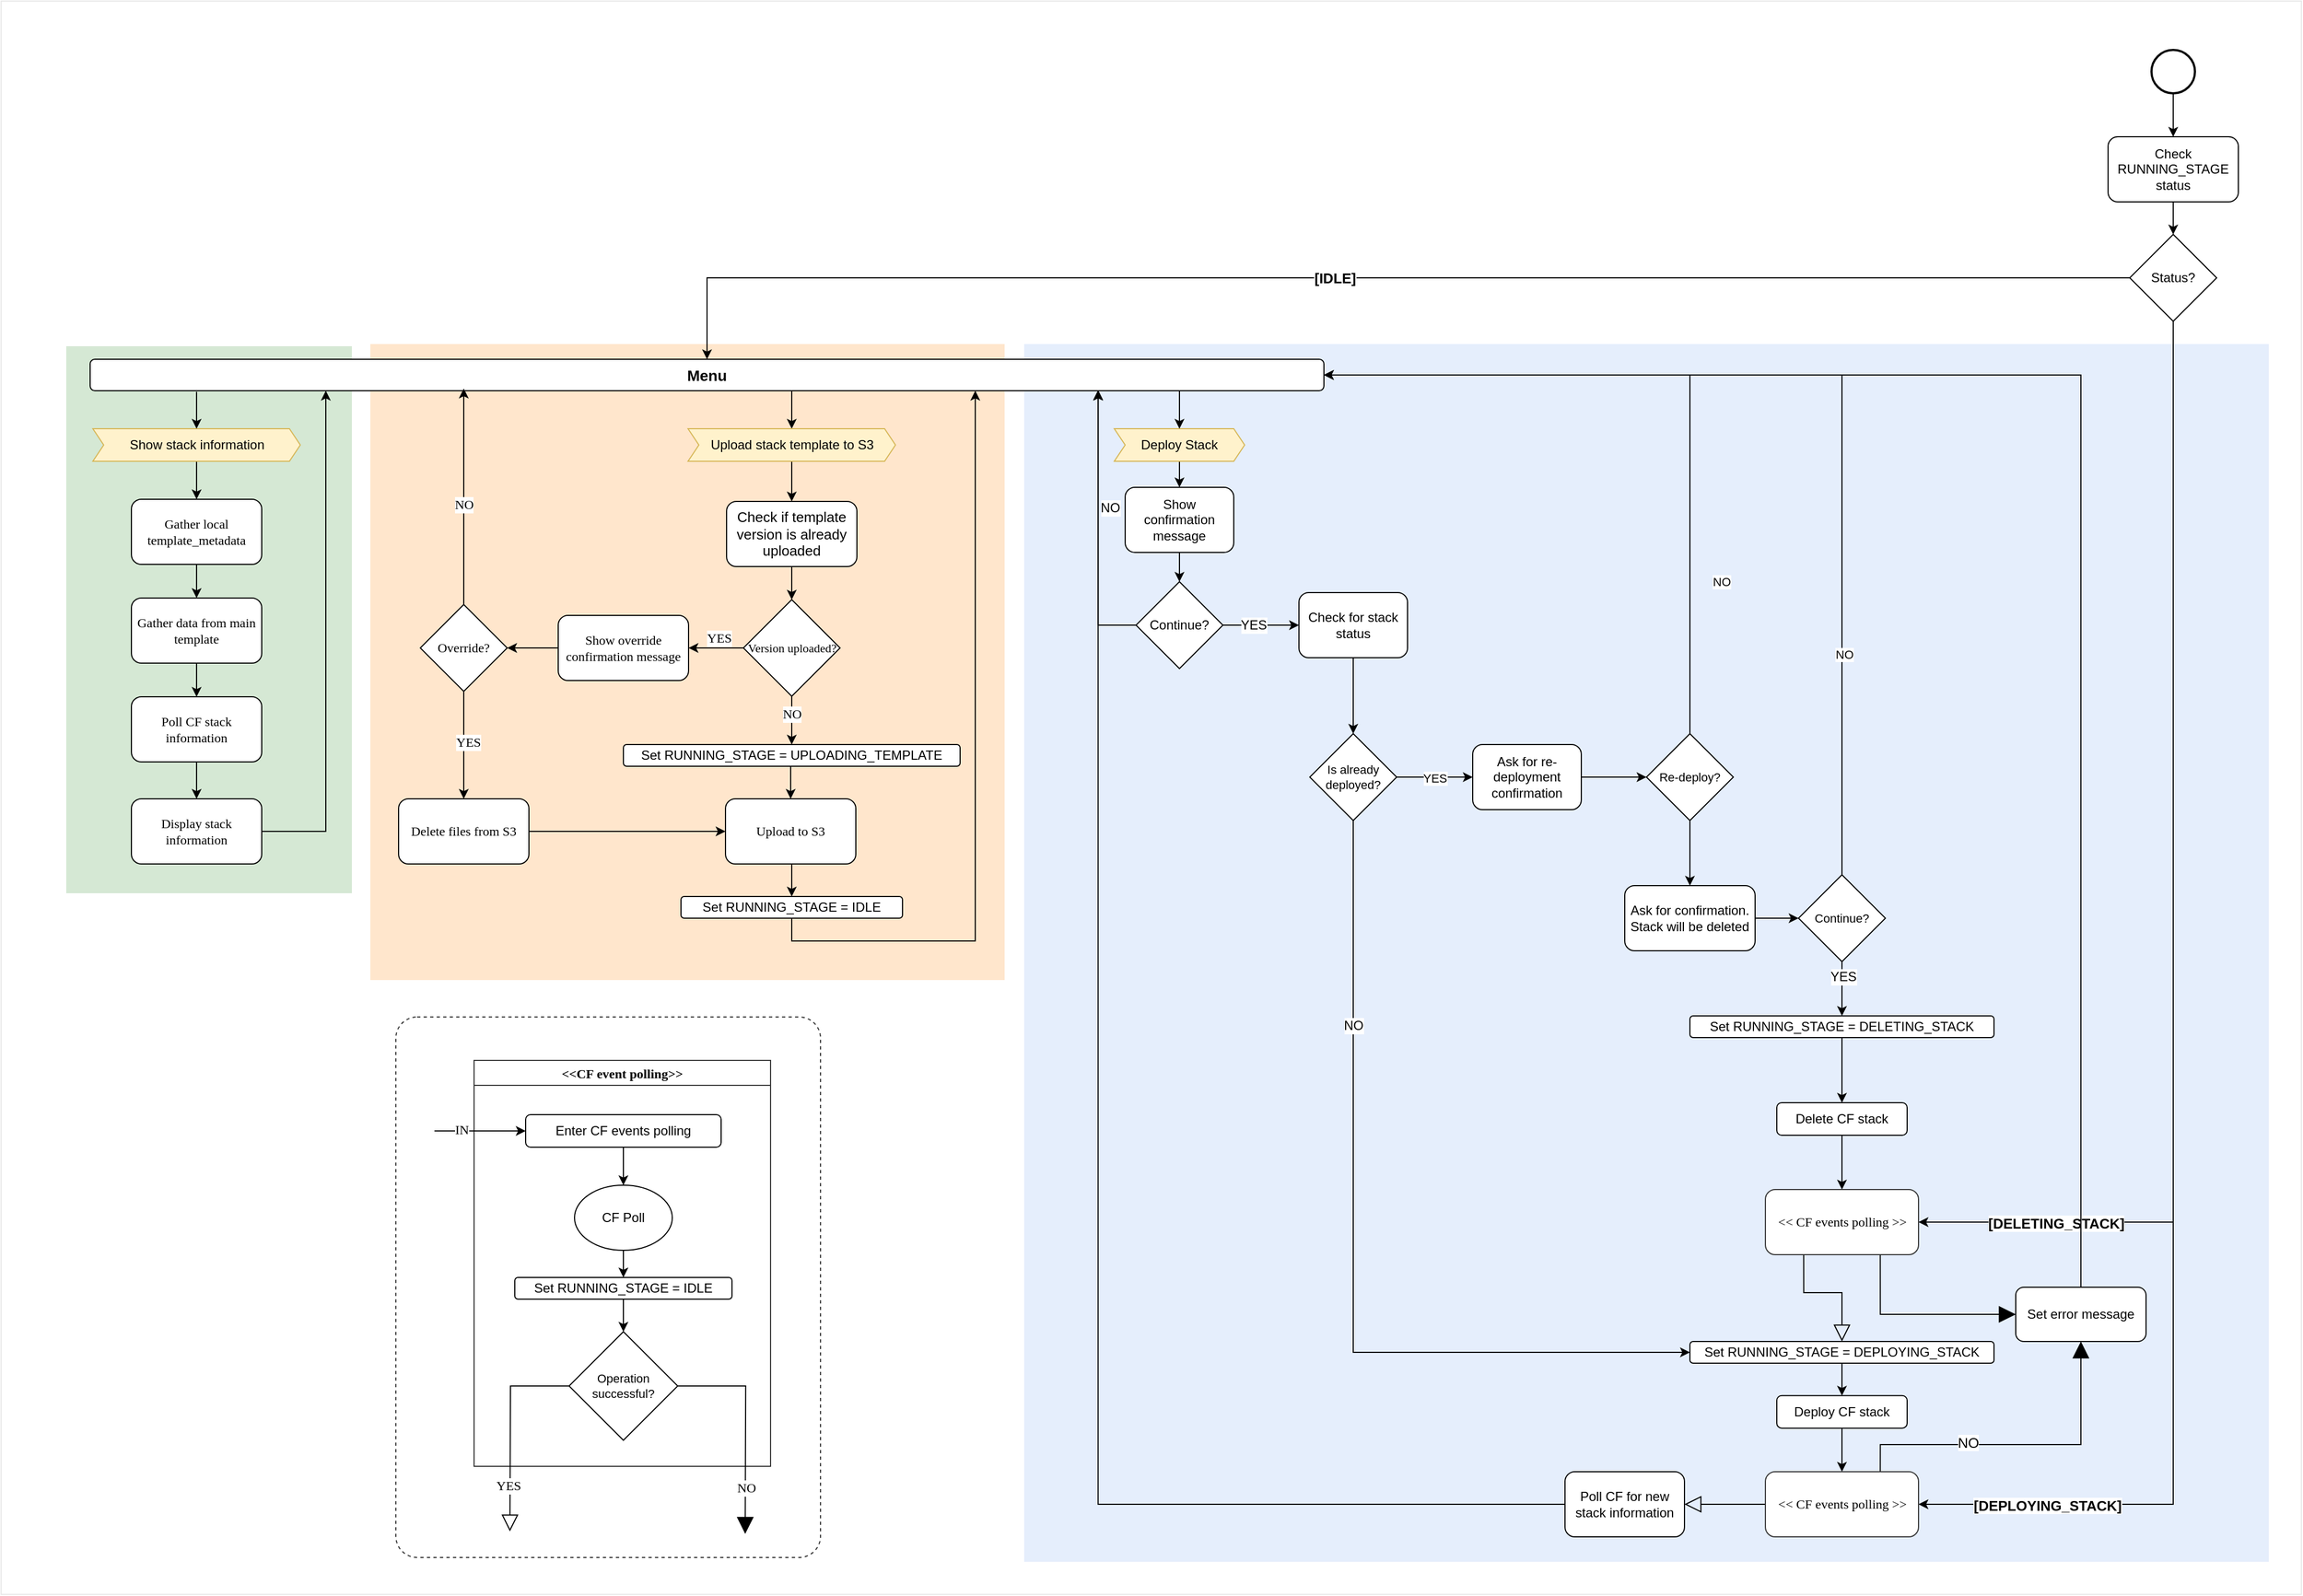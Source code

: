 <mxfile version="10.5.3" type="google"><diagram id="xvpNZvj03yUz3QwoRv7z" name="Page-1"><mxGraphModel dx="1883" dy="780" grid="0" gridSize="10" guides="1" tooltips="1" connect="1" arrows="1" fold="1" page="0" pageScale="1" pageWidth="850" pageHeight="1100" math="0" shadow="0"><root><mxCell id="0"/><mxCell id="n9vMJ7tkyhlH1xF9-8Qa-305" value="Back" style="locked=1;" parent="0"/><mxCell id="n9vMJ7tkyhlH1xF9-8Qa-306" value="" style="rounded=0;whiteSpace=wrap;html=1;glass=0;fontFamily=Tahoma;fontSize=12;strokeColor=none;fillColor=#E5EEFC;" vertex="1" parent="n9vMJ7tkyhlH1xF9-8Qa-305"><mxGeometry x="182" y="441" width="1146" height="1122" as="geometry"/></mxCell><mxCell id="n9vMJ7tkyhlH1xF9-8Qa-307" value="" style="rounded=0;whiteSpace=wrap;html=1;glass=0;fillColor=#FFE6CC;fontFamily=Tahoma;fontSize=12;strokeColor=none;" vertex="1" parent="n9vMJ7tkyhlH1xF9-8Qa-305"><mxGeometry x="-420" y="441" width="584" height="586" as="geometry"/></mxCell><mxCell id="n9vMJ7tkyhlH1xF9-8Qa-323" value="" style="rounded=0;whiteSpace=wrap;html=1;glass=0;fillColor=#D5E8D4;fontFamily=Tahoma;fontSize=12;strokeColor=none;" vertex="1" parent="n9vMJ7tkyhlH1xF9-8Qa-305"><mxGeometry x="-700" y="443" width="263" height="504" as="geometry"/></mxCell><mxCell id="n9vMJ7tkyhlH1xF9-8Qa-324" value="" style="rounded=0;whiteSpace=wrap;html=1;glass=0;fillColor=none;fontFamily=Tahoma;fontSize=12;strokeColor=#E8E8E8;" vertex="1" parent="n9vMJ7tkyhlH1xF9-8Qa-305"><mxGeometry x="-760" y="125" width="2118" height="1468" as="geometry"/></mxCell><mxCell id="1" value="Diagram" style="" parent="0"/><mxCell id="n9vMJ7tkyhlH1xF9-8Qa-359" value="" style="rounded=1;whiteSpace=wrap;html=1;glass=0;strokeColor=#333333;fillColor=none;fontFamily=Tahoma;fontSize=12;dashed=1;arcSize=5;" vertex="1" parent="1"><mxGeometry x="-396.5" y="1061" width="391" height="498" as="geometry"/></mxCell><mxCell id="n9vMJ7tkyhlH1xF9-8Qa-147" style="edgeStyle=orthogonalEdgeStyle;rounded=0;orthogonalLoop=1;jettySize=auto;html=1;exitX=0.5;exitY=1;exitDx=0;exitDy=0;entryX=0;entryY=0.5;entryDx=0;entryDy=0;startArrow=none;startFill=0;endArrow=classic;endFill=1;fontSize=12;" edge="1" parent="1" source="7g9CH8p1lRDKII-4Za1M-2" target="n9vMJ7tkyhlH1xF9-8Qa-145"><mxGeometry relative="1" as="geometry"/></mxCell><mxCell id="7g9CH8p1lRDKII-4Za1M-2" value="Check RUNNING_STAGE status" style="round=1;whiteSpace=wrap;html=1;rounded=1;" parent="1" vertex="1"><mxGeometry x="1180" y="250" width="120" height="60" as="geometry"/></mxCell><mxCell id="7g9CH8p1lRDKII-4Za1M-4" value="" style="edgeStyle=orthogonalEdgeStyle;rounded=0;orthogonalLoop=1;jettySize=auto;html=1;" parent="1" source="7g9CH8p1lRDKII-4Za1M-3" target="7g9CH8p1lRDKII-4Za1M-2" edge="1"><mxGeometry relative="1" as="geometry"/></mxCell><mxCell id="7g9CH8p1lRDKII-4Za1M-3" value="" style="strokeWidth=2;html=1;shape=mxgraph.flowchart.start_2;whiteSpace=wrap;" parent="1" vertex="1"><mxGeometry x="1220" y="170" width="40" height="40" as="geometry"/></mxCell><mxCell id="n9vMJ7tkyhlH1xF9-8Qa-139" style="edgeStyle=orthogonalEdgeStyle;rounded=0;orthogonalLoop=1;jettySize=auto;html=1;exitX=1;exitY=0.5;exitDx=0;exitDy=0;startArrow=none;startFill=0;endArrow=classic;endFill=1;fontSize=12;noJump=0;movable=1;backgroundOutline=0;fixDash=0;snapToPoint=0;perimeterSpacing=0;targetPortConstraint=east;entryX=1;entryY=0.5;entryDx=0;entryDy=0;" edge="1" parent="1" source="n9vMJ7tkyhlH1xF9-8Qa-145" target="n9vMJ7tkyhlH1xF9-8Qa-353"><mxGeometry relative="1" as="geometry"><mxPoint x="1235.143" y="1100" as="sourcePoint"/><mxPoint x="1096" y="1100" as="targetPoint"/></mxGeometry></mxCell><mxCell id="n9vMJ7tkyhlH1xF9-8Qa-148" value="[DELETING_STACK]" style="text;html=1;resizable=0;points=[];align=center;verticalAlign=middle;labelBackgroundColor=#ffffff;fontSize=13;fontStyle=1" vertex="1" connectable="0" parent="n9vMJ7tkyhlH1xF9-8Qa-139"><mxGeometry x="-0.563" y="-1" relative="1" as="geometry"><mxPoint x="-107" y="598" as="offset"/></mxGeometry></mxCell><mxCell id="n9vMJ7tkyhlH1xF9-8Qa-51" value="" style="edgeStyle=none;rounded=0;orthogonalLoop=1;jettySize=auto;html=1;startArrow=none;startFill=0;endArrow=classic;endFill=1;" edge="1" parent="1" source="n9vMJ7tkyhlH1xF9-8Qa-44" target="n9vMJ7tkyhlH1xF9-8Qa-50"><mxGeometry relative="1" as="geometry"/></mxCell><mxCell id="n9vMJ7tkyhlH1xF9-8Qa-44" value="Show confirmation message" style="rounded=1;whiteSpace=wrap;html=1;" vertex="1" parent="1"><mxGeometry x="275" y="573" width="100" height="60" as="geometry"/></mxCell><mxCell id="n9vMJ7tkyhlH1xF9-8Qa-170" style="rounded=0;comic=0;orthogonalLoop=1;jettySize=auto;html=1;entryX=0.5;entryY=0;entryDx=0;entryDy=0;startArrow=none;startFill=0;endArrow=classic;endFill=1;fontSize=13;" edge="1" parent="1" target="n9vMJ7tkyhlH1xF9-8Qa-169"><mxGeometry relative="1" as="geometry"><mxPoint x="-32" y="482" as="sourcePoint"/></mxGeometry></mxCell><mxCell id="n9vMJ7tkyhlH1xF9-8Qa-46" value="Menu" style="round=1;whiteSpace=wrap;html=1;rounded=1;glass=0;absoluteArcSize=0;fontSize=14;fontStyle=1" vertex="1" parent="1"><mxGeometry x="-678" y="455" width="1136" height="29" as="geometry"/></mxCell><mxCell id="n9vMJ7tkyhlH1xF9-8Qa-53" style="rounded=0;orthogonalLoop=1;jettySize=auto;html=1;exitX=0;exitY=0.5;exitDx=0;exitDy=0;startArrow=none;startFill=0;endArrow=classic;endFill=1;entryX=0.817;entryY=0.977;entryDx=0;entryDy=0;entryPerimeter=0;edgeStyle=orthogonalEdgeStyle;" edge="1" parent="1" source="n9vMJ7tkyhlH1xF9-8Qa-50" target="n9vMJ7tkyhlH1xF9-8Qa-46"><mxGeometry relative="1" as="geometry"><mxPoint x="236" y="509" as="targetPoint"/></mxGeometry></mxCell><mxCell id="n9vMJ7tkyhlH1xF9-8Qa-54" value="NO" style="text;html=1;resizable=0;points=[];align=center;verticalAlign=middle;labelBackgroundColor=#ffffff;" vertex="1" connectable="0" parent="n9vMJ7tkyhlH1xF9-8Qa-53"><mxGeometry x="0.135" relative="1" as="geometry"><mxPoint x="11" as="offset"/></mxGeometry></mxCell><mxCell id="n9vMJ7tkyhlH1xF9-8Qa-56" value="" style="edgeStyle=orthogonalEdgeStyle;rounded=0;orthogonalLoop=1;jettySize=auto;html=1;startArrow=none;startFill=0;endArrow=classic;endFill=1;entryX=0;entryY=0.5;entryDx=0;entryDy=0;" edge="1" parent="1" source="n9vMJ7tkyhlH1xF9-8Qa-50" target="n9vMJ7tkyhlH1xF9-8Qa-58"><mxGeometry relative="1" as="geometry"><mxPoint x="445" y="700" as="targetPoint"/></mxGeometry></mxCell><mxCell id="n9vMJ7tkyhlH1xF9-8Qa-57" value="YES" style="text;html=1;resizable=0;points=[];align=center;verticalAlign=middle;labelBackgroundColor=#ffffff;" vertex="1" connectable="0" parent="n9vMJ7tkyhlH1xF9-8Qa-56"><mxGeometry x="-0.2" relative="1" as="geometry"><mxPoint as="offset"/></mxGeometry></mxCell><mxCell id="n9vMJ7tkyhlH1xF9-8Qa-50" value="Continue?" style="rhombus;whiteSpace=wrap;html=1;" vertex="1" parent="1"><mxGeometry x="285" y="660" width="80" height="80" as="geometry"/></mxCell><mxCell id="n9vMJ7tkyhlH1xF9-8Qa-62" value="" style="edgeStyle=orthogonalEdgeStyle;rounded=0;orthogonalLoop=1;jettySize=auto;html=1;startArrow=none;startFill=0;endArrow=classic;endFill=1;fontSize=11;" edge="1" parent="1" source="n9vMJ7tkyhlH1xF9-8Qa-58" target="n9vMJ7tkyhlH1xF9-8Qa-61"><mxGeometry relative="1" as="geometry"/></mxCell><mxCell id="n9vMJ7tkyhlH1xF9-8Qa-58" value="Check for stack status" style="rounded=1;whiteSpace=wrap;html=1;" vertex="1" parent="1"><mxGeometry x="435" y="670" width="100" height="60" as="geometry"/></mxCell><mxCell id="n9vMJ7tkyhlH1xF9-8Qa-65" value="YES" style="edgeStyle=orthogonalEdgeStyle;rounded=0;orthogonalLoop=1;jettySize=auto;html=1;startArrow=none;startFill=0;endArrow=classic;endFill=1;fontSize=11;" edge="1" parent="1" source="n9vMJ7tkyhlH1xF9-8Qa-61"><mxGeometry relative="1" as="geometry"><mxPoint x="595" y="840" as="targetPoint"/></mxGeometry></mxCell><mxCell id="n9vMJ7tkyhlH1xF9-8Qa-108" style="edgeStyle=orthogonalEdgeStyle;rounded=0;orthogonalLoop=1;jettySize=auto;html=1;exitX=0.5;exitY=1;exitDx=0;exitDy=0;entryX=0;entryY=0.5;entryDx=0;entryDy=0;startArrow=none;startFill=0;endArrow=classic;endFill=1;fontSize=12;" edge="1" parent="1" source="n9vMJ7tkyhlH1xF9-8Qa-61" target="n9vMJ7tkyhlH1xF9-8Qa-111"><mxGeometry relative="1" as="geometry"/></mxCell><mxCell id="n9vMJ7tkyhlH1xF9-8Qa-109" value="NO" style="text;html=1;resizable=0;points=[];align=center;verticalAlign=middle;labelBackgroundColor=#ffffff;fontSize=12;" vertex="1" connectable="0" parent="n9vMJ7tkyhlH1xF9-8Qa-108"><mxGeometry x="-0.528" relative="1" as="geometry"><mxPoint as="offset"/></mxGeometry></mxCell><mxCell id="n9vMJ7tkyhlH1xF9-8Qa-61" value="Is already deployed?" style="rhombus;whiteSpace=wrap;html=1;fontSize=11;" vertex="1" parent="1"><mxGeometry x="445" y="800" width="80" height="80" as="geometry"/></mxCell><mxCell id="n9vMJ7tkyhlH1xF9-8Qa-67" style="edgeStyle=orthogonalEdgeStyle;rounded=0;orthogonalLoop=1;jettySize=auto;html=1;startArrow=none;startFill=0;endArrow=classic;endFill=1;fontSize=11;" edge="1" parent="1" source="n9vMJ7tkyhlH1xF9-8Qa-66"><mxGeometry relative="1" as="geometry"><mxPoint x="755" y="840" as="targetPoint"/></mxGeometry></mxCell><mxCell id="n9vMJ7tkyhlH1xF9-8Qa-66" value="Ask for re-deployment confirmation" style="rounded=1;whiteSpace=wrap;html=1;" vertex="1" parent="1"><mxGeometry x="595" y="810" width="100" height="60" as="geometry"/></mxCell><mxCell id="n9vMJ7tkyhlH1xF9-8Qa-70" value="" style="rounded=0;orthogonalLoop=1;jettySize=auto;html=1;startArrow=none;startFill=0;endArrow=classic;endFill=1;fontSize=11;entryX=1;entryY=0.5;entryDx=0;entryDy=0;edgeStyle=orthogonalEdgeStyle;" edge="1" parent="1" source="n9vMJ7tkyhlH1xF9-8Qa-68" target="n9vMJ7tkyhlH1xF9-8Qa-46"><mxGeometry relative="1" as="geometry"><mxPoint x="795" y="730" as="targetPoint"/><Array as="points"><mxPoint x="795" y="470"/></Array></mxGeometry></mxCell><mxCell id="n9vMJ7tkyhlH1xF9-8Qa-71" value="NO" style="text;html=1;resizable=0;points=[];align=center;verticalAlign=middle;labelBackgroundColor=#ffffff;fontSize=11;" vertex="1" connectable="0" parent="n9vMJ7tkyhlH1xF9-8Qa-70"><mxGeometry x="0.075" y="3" relative="1" as="geometry"><mxPoint x="57" y="187" as="offset"/></mxGeometry></mxCell><mxCell id="n9vMJ7tkyhlH1xF9-8Qa-73" value="" style="edgeStyle=orthogonalEdgeStyle;rounded=0;orthogonalLoop=1;jettySize=auto;html=1;startArrow=none;startFill=0;endArrow=classic;endFill=1;fontSize=11;entryX=0.5;entryY=0;entryDx=0;entryDy=0;" edge="1" parent="1" source="n9vMJ7tkyhlH1xF9-8Qa-68" target="n9vMJ7tkyhlH1xF9-8Qa-74"><mxGeometry relative="1" as="geometry"><mxPoint x="795" y="960" as="targetPoint"/></mxGeometry></mxCell><mxCell id="n9vMJ7tkyhlH1xF9-8Qa-68" value="Re-deploy?" style="rhombus;whiteSpace=wrap;html=1;fontSize=11;" vertex="1" parent="1"><mxGeometry x="755" y="800" width="80" height="80" as="geometry"/></mxCell><mxCell id="n9vMJ7tkyhlH1xF9-8Qa-80" value="" style="edgeStyle=orthogonalEdgeStyle;rounded=0;orthogonalLoop=1;jettySize=auto;html=1;startArrow=none;startFill=0;endArrow=classic;endFill=1;fontSize=11;" edge="1" parent="1" source="n9vMJ7tkyhlH1xF9-8Qa-74" target="n9vMJ7tkyhlH1xF9-8Qa-77"><mxGeometry relative="1" as="geometry"/></mxCell><mxCell id="n9vMJ7tkyhlH1xF9-8Qa-74" value="Ask for confirmation. Stack will be deleted" style="rounded=1;whiteSpace=wrap;html=1;fontSize=12;" vertex="1" parent="1"><mxGeometry x="735" y="940" width="120" height="60" as="geometry"/></mxCell><mxCell id="n9vMJ7tkyhlH1xF9-8Qa-78" style="rounded=0;orthogonalLoop=1;jettySize=auto;html=1;entryX=1;entryY=0.5;entryDx=0;entryDy=0;startArrow=none;startFill=0;endArrow=classic;endFill=1;fontSize=11;edgeStyle=orthogonalEdgeStyle;" edge="1" parent="1" source="n9vMJ7tkyhlH1xF9-8Qa-77" target="n9vMJ7tkyhlH1xF9-8Qa-46"><mxGeometry relative="1" as="geometry"><Array as="points"><mxPoint x="935" y="470"/></Array></mxGeometry></mxCell><mxCell id="n9vMJ7tkyhlH1xF9-8Qa-79" value="NO" style="text;html=1;resizable=0;points=[];align=center;verticalAlign=middle;labelBackgroundColor=#ffffff;fontSize=11;" vertex="1" connectable="0" parent="n9vMJ7tkyhlH1xF9-8Qa-78"><mxGeometry x="-0.567" y="-2" relative="1" as="geometry"><mxPoint as="offset"/></mxGeometry></mxCell><mxCell id="n9vMJ7tkyhlH1xF9-8Qa-82" value="" style="edgeStyle=orthogonalEdgeStyle;rounded=0;orthogonalLoop=1;jettySize=auto;html=1;startArrow=none;startFill=0;endArrow=classic;endFill=1;fontSize=12;" edge="1" parent="1" source="n9vMJ7tkyhlH1xF9-8Qa-77" target="n9vMJ7tkyhlH1xF9-8Qa-95"><mxGeometry relative="1" as="geometry"><mxPoint x="935" y="1050" as="targetPoint"/></mxGeometry></mxCell><mxCell id="n9vMJ7tkyhlH1xF9-8Qa-83" value="YES" style="text;html=1;resizable=0;points=[];align=center;verticalAlign=middle;labelBackgroundColor=#ffffff;fontSize=12;" vertex="1" connectable="0" parent="n9vMJ7tkyhlH1xF9-8Qa-82"><mxGeometry x="-0.45" y="1" relative="1" as="geometry"><mxPoint as="offset"/></mxGeometry></mxCell><mxCell id="n9vMJ7tkyhlH1xF9-8Qa-77" value="Continue?" style="rhombus;whiteSpace=wrap;html=1;fontSize=11;" vertex="1" parent="1"><mxGeometry x="895" y="930" width="80" height="80" as="geometry"/></mxCell><mxCell id="n9vMJ7tkyhlH1xF9-8Qa-87" style="edgeStyle=orthogonalEdgeStyle;rounded=0;orthogonalLoop=1;jettySize=auto;html=1;exitX=0.5;exitY=1;exitDx=0;exitDy=0;entryX=0.5;entryY=0;entryDx=0;entryDy=0;startArrow=none;startFill=0;endArrow=classic;endFill=1;fontSize=12;" edge="1" parent="1" source="n9vMJ7tkyhlH1xF9-8Qa-81" target="n9vMJ7tkyhlH1xF9-8Qa-353"><mxGeometry relative="1" as="geometry"><mxPoint x="935.059" y="1165.059" as="targetPoint"/></mxGeometry></mxCell><mxCell id="n9vMJ7tkyhlH1xF9-8Qa-81" value="Delete CF stack" style="rounded=1;whiteSpace=wrap;html=1;fontSize=12;" vertex="1" parent="1"><mxGeometry x="875" y="1140" width="120" height="30" as="geometry"/></mxCell><mxCell id="n9vMJ7tkyhlH1xF9-8Qa-90" style="edgeStyle=orthogonalEdgeStyle;rounded=0;orthogonalLoop=1;jettySize=auto;html=1;entryX=0.5;entryY=0;entryDx=0;entryDy=0;startArrow=none;startFill=0;endArrow=classic;endFill=1;fontSize=12;" edge="1" parent="1" target="n9vMJ7tkyhlH1xF9-8Qa-89"><mxGeometry relative="1" as="geometry"><mxPoint x="935.059" y="1115" as="sourcePoint"/></mxGeometry></mxCell><mxCell id="n9vMJ7tkyhlH1xF9-8Qa-97" style="edgeStyle=orthogonalEdgeStyle;rounded=0;orthogonalLoop=1;jettySize=auto;html=1;exitX=0.5;exitY=1;exitDx=0;exitDy=0;entryX=0.5;entryY=0;entryDx=0;entryDy=0;startArrow=none;startFill=0;endArrow=classic;endFill=1;fontSize=12;" edge="1" parent="1" target="n9vMJ7tkyhlH1xF9-8Qa-154"><mxGeometry relative="1" as="geometry"><mxPoint x="935.059" y="1209.765" as="sourcePoint"/></mxGeometry></mxCell><mxCell id="n9vMJ7tkyhlH1xF9-8Qa-96" style="edgeStyle=orthogonalEdgeStyle;rounded=0;orthogonalLoop=1;jettySize=auto;html=1;entryX=0.5;entryY=0;entryDx=0;entryDy=0;startArrow=none;startFill=0;endArrow=classic;endFill=1;fontSize=12;" edge="1" parent="1" source="n9vMJ7tkyhlH1xF9-8Qa-95" target="n9vMJ7tkyhlH1xF9-8Qa-81"><mxGeometry relative="1" as="geometry"/></mxCell><mxCell id="n9vMJ7tkyhlH1xF9-8Qa-95" value="Set RUNNING_STAGE = DELETING_STACK" style="rounded=1;whiteSpace=wrap;html=1;fontSize=12;" vertex="1" parent="1"><mxGeometry x="795" y="1060" width="280" height="20" as="geometry"/></mxCell><mxCell id="n9vMJ7tkyhlH1xF9-8Qa-122" style="edgeStyle=orthogonalEdgeStyle;rounded=0;orthogonalLoop=1;jettySize=auto;html=1;exitX=0.5;exitY=1;exitDx=0;exitDy=0;entryX=0.5;entryY=0;entryDx=0;entryDy=0;startArrow=none;startFill=0;endArrow=classic;endFill=1;fontSize=12;" edge="1" parent="1" source="n9vMJ7tkyhlH1xF9-8Qa-104" target="n9vMJ7tkyhlH1xF9-8Qa-357"><mxGeometry relative="1" as="geometry"><mxPoint x="935.059" y="1659.765" as="targetPoint"/></mxGeometry></mxCell><mxCell id="n9vMJ7tkyhlH1xF9-8Qa-104" value="Deploy CF stack" style="rounded=1;whiteSpace=wrap;html=1;fontSize=12;" vertex="1" parent="1"><mxGeometry x="875" y="1409.857" width="120" height="30" as="geometry"/></mxCell><mxCell id="n9vMJ7tkyhlH1xF9-8Qa-113" style="edgeStyle=orthogonalEdgeStyle;rounded=0;orthogonalLoop=1;jettySize=auto;html=1;entryX=0.5;entryY=0;entryDx=0;entryDy=0;startArrow=none;startFill=0;endArrow=classic;endFill=1;fontSize=12;" edge="1" parent="1" source="n9vMJ7tkyhlH1xF9-8Qa-111" target="n9vMJ7tkyhlH1xF9-8Qa-104"><mxGeometry relative="1" as="geometry"/></mxCell><mxCell id="n9vMJ7tkyhlH1xF9-8Qa-111" value="Set RUNNING_STAGE = DEPLOYING_STACK" style="rounded=1;whiteSpace=wrap;html=1;fontSize=12;" vertex="1" parent="1"><mxGeometry x="795" y="1360" width="280" height="20" as="geometry"/></mxCell><mxCell id="n9vMJ7tkyhlH1xF9-8Qa-118" style="edgeStyle=orthogonalEdgeStyle;rounded=0;orthogonalLoop=1;jettySize=auto;html=1;entryX=0.5;entryY=0;entryDx=0;entryDy=0;startArrow=none;startFill=0;endArrow=classic;endFill=1;fontSize=12;" edge="1" target="n9vMJ7tkyhlH1xF9-8Qa-119" parent="1"><mxGeometry relative="1" as="geometry"><mxPoint x="935.059" y="1560" as="sourcePoint"/></mxGeometry></mxCell><mxCell id="n9vMJ7tkyhlH1xF9-8Qa-160" style="edgeStyle=orthogonalEdgeStyle;rounded=0;comic=0;orthogonalLoop=1;jettySize=auto;html=1;exitX=0.5;exitY=1;exitDx=0;exitDy=0;entryX=0.5;entryY=0;entryDx=0;entryDy=0;startArrow=none;startFill=0;endArrow=classic;endFill=1;fontSize=13;" edge="1" parent="1" target="n9vMJ7tkyhlH1xF9-8Qa-159"><mxGeometry relative="1" as="geometry"><mxPoint x="935.059" y="1654.471" as="sourcePoint"/></mxGeometry></mxCell><mxCell id="n9vMJ7tkyhlH1xF9-8Qa-132" style="edgeStyle=orthogonalEdgeStyle;rounded=0;orthogonalLoop=1;jettySize=auto;html=1;exitX=0;exitY=0.5;exitDx=0;exitDy=0;entryX=1;entryY=0.5;entryDx=0;entryDy=0;startArrow=none;startFill=0;endArrow=block;endFill=0;fontSize=12;endSize=13;" edge="1" parent="1" source="n9vMJ7tkyhlH1xF9-8Qa-357" target="n9vMJ7tkyhlH1xF9-8Qa-131"><mxGeometry relative="1" as="geometry"><mxPoint x="884.471" y="1910.353" as="sourcePoint"/></mxGeometry></mxCell><mxCell id="n9vMJ7tkyhlH1xF9-8Qa-164" style="edgeStyle=orthogonalEdgeStyle;rounded=0;comic=0;orthogonalLoop=1;jettySize=auto;html=1;exitX=0.75;exitY=0;exitDx=0;exitDy=0;entryX=0.5;entryY=1;entryDx=0;entryDy=0;startArrow=none;startFill=0;endArrow=block;endFill=1;fontSize=13;endSize=13;" edge="1" parent="1" source="n9vMJ7tkyhlH1xF9-8Qa-357" target="n9vMJ7tkyhlH1xF9-8Qa-129"><mxGeometry relative="1" as="geometry"><mxPoint x="984.471" y="1910.353" as="sourcePoint"/><Array as="points"><mxPoint x="970" y="1455"/><mxPoint x="1155" y="1455"/></Array></mxGeometry></mxCell><mxCell id="n9vMJ7tkyhlH1xF9-8Qa-165" value="NO" style="text;html=1;resizable=0;points=[];align=center;verticalAlign=middle;labelBackgroundColor=#ffffff;fontSize=13;" vertex="1" connectable="0" parent="n9vMJ7tkyhlH1xF9-8Qa-164"><mxGeometry x="-0.831" y="2" relative="1" as="geometry"><mxPoint x="80" as="offset"/></mxGeometry></mxCell><mxCell id="n9vMJ7tkyhlH1xF9-8Qa-130" style="edgeStyle=orthogonalEdgeStyle;rounded=0;orthogonalLoop=1;jettySize=auto;html=1;exitX=0.5;exitY=0;exitDx=0;exitDy=0;entryX=1;entryY=0.5;entryDx=0;entryDy=0;startArrow=none;startFill=0;endArrow=classic;endFill=1;fontSize=12;" edge="1" parent="1" source="n9vMJ7tkyhlH1xF9-8Qa-129" target="n9vMJ7tkyhlH1xF9-8Qa-46"><mxGeometry relative="1" as="geometry"/></mxCell><mxCell id="n9vMJ7tkyhlH1xF9-8Qa-129" value="Set error message" style="rounded=1;whiteSpace=wrap;html=1;fontSize=12;" vertex="1" parent="1"><mxGeometry x="1095" y="1310" width="120" height="50" as="geometry"/></mxCell><mxCell id="n9vMJ7tkyhlH1xF9-8Qa-133" style="rounded=0;orthogonalLoop=1;jettySize=auto;html=1;startArrow=none;startFill=0;endArrow=classic;endFill=1;fontSize=12;exitX=0;exitY=0.5;exitDx=0;exitDy=0;entryX=0.817;entryY=1;entryDx=0;entryDy=0;entryPerimeter=0;edgeStyle=orthogonalEdgeStyle;" edge="1" parent="1" source="n9vMJ7tkyhlH1xF9-8Qa-131" target="n9vMJ7tkyhlH1xF9-8Qa-46"><mxGeometry relative="1" as="geometry"><mxPoint x="200" y="502" as="targetPoint"/></mxGeometry></mxCell><mxCell id="n9vMJ7tkyhlH1xF9-8Qa-131" value="Poll CF for new stack information" style="rounded=1;whiteSpace=wrap;html=1;fontSize=12;" vertex="1" parent="1"><mxGeometry x="680" y="1480" width="110" height="60" as="geometry"/></mxCell><mxCell id="n9vMJ7tkyhlH1xF9-8Qa-136" style="edgeStyle=orthogonalEdgeStyle;rounded=0;orthogonalLoop=1;jettySize=auto;html=1;exitX=0.5;exitY=1;exitDx=0;exitDy=0;entryX=0.5;entryY=0;entryDx=0;entryDy=0;startArrow=none;startFill=0;endArrow=classic;endFill=1;fontSize=12;" edge="1" parent="1" source="n9vMJ7tkyhlH1xF9-8Qa-134" target="n9vMJ7tkyhlH1xF9-8Qa-44"><mxGeometry relative="1" as="geometry"/></mxCell><mxCell id="n9vMJ7tkyhlH1xF9-8Qa-134" value="Deploy Stack" style="shape=step;perimeter=stepPerimeter;whiteSpace=wrap;html=1;fixedSize=1;fontSize=12;size=10;fillColor=#fff2cc;strokeColor=#d6b656;" vertex="1" parent="1"><mxGeometry x="265" y="519" width="120" height="30" as="geometry"/></mxCell><mxCell id="n9vMJ7tkyhlH1xF9-8Qa-150" style="edgeStyle=orthogonalEdgeStyle;rounded=0;orthogonalLoop=1;jettySize=auto;html=1;exitX=1;exitY=0.5;exitDx=0;exitDy=0;startArrow=none;startFill=0;endArrow=classic;endFill=1;fontSize=12;entryX=1;entryY=0.5;entryDx=0;entryDy=0;" edge="1" parent="1" source="n9vMJ7tkyhlH1xF9-8Qa-145" target="n9vMJ7tkyhlH1xF9-8Qa-357"><mxGeometry relative="1" as="geometry"><mxPoint x="1080" y="1545" as="targetPoint"/></mxGeometry></mxCell><mxCell id="n9vMJ7tkyhlH1xF9-8Qa-151" value="[DEPLOYING_STACK]" style="text;html=1;resizable=0;points=[];align=center;verticalAlign=middle;labelBackgroundColor=#ffffff;fontSize=13;fontStyle=1" vertex="1" connectable="0" parent="n9vMJ7tkyhlH1xF9-8Qa-150"><mxGeometry x="0.307" y="4" relative="1" as="geometry"><mxPoint x="-120.5" y="225.5" as="offset"/></mxGeometry></mxCell><mxCell id="n9vMJ7tkyhlH1xF9-8Qa-152" style="edgeStyle=orthogonalEdgeStyle;rounded=0;orthogonalLoop=1;jettySize=auto;html=1;exitX=0.5;exitY=1;exitDx=0;exitDy=0;entryX=0.5;entryY=0;entryDx=0;entryDy=0;startArrow=none;startFill=0;endArrow=classic;endFill=1;fontSize=13;" edge="1" parent="1" source="n9vMJ7tkyhlH1xF9-8Qa-145" target="n9vMJ7tkyhlH1xF9-8Qa-46"><mxGeometry relative="1" as="geometry"/></mxCell><mxCell id="n9vMJ7tkyhlH1xF9-8Qa-153" value="[IDLE]" style="text;html=1;resizable=0;points=[];align=center;verticalAlign=middle;labelBackgroundColor=#ffffff;fontSize=13;fontStyle=1" vertex="1" connectable="0" parent="n9vMJ7tkyhlH1xF9-8Qa-152"><mxGeometry x="0.058" relative="1" as="geometry"><mxPoint as="offset"/></mxGeometry></mxCell><mxCell id="n9vMJ7tkyhlH1xF9-8Qa-145" value="Status?" style="rhombus;whiteSpace=wrap;html=1;rounded=0;fontSize=12;direction=south;" vertex="1" parent="1"><mxGeometry x="1200" y="340" width="80" height="80" as="geometry"/></mxCell><mxCell id="n9vMJ7tkyhlH1xF9-8Qa-157" style="edgeStyle=none;rounded=0;comic=0;orthogonalLoop=1;jettySize=auto;html=1;exitX=0.5;exitY=1;exitDx=0;exitDy=0;entryX=0.5;entryY=0;entryDx=0;entryDy=0;startArrow=none;startFill=0;endArrow=classic;endFill=1;fontSize=13;" edge="1" parent="1" target="n9vMJ7tkyhlH1xF9-8Qa-94"><mxGeometry relative="1" as="geometry"><mxPoint x="935.059" y="1249.765" as="sourcePoint"/></mxGeometry></mxCell><mxCell id="n9vMJ7tkyhlH1xF9-8Qa-163" style="edgeStyle=orthogonalEdgeStyle;rounded=0;comic=0;orthogonalLoop=1;jettySize=auto;html=1;exitX=0.5;exitY=1;exitDx=0;exitDy=0;entryX=0.5;entryY=0;entryDx=0;entryDy=0;startArrow=none;startFill=0;endArrow=classic;endFill=1;fontSize=13;" edge="1" parent="1" target="n9vMJ7tkyhlH1xF9-8Qa-121"><mxGeometry relative="1" as="geometry"><mxPoint x="935.059" y="1700.353" as="sourcePoint"/></mxGeometry></mxCell><mxCell id="n9vMJ7tkyhlH1xF9-8Qa-168" value="" style="endArrow=classic;html=1;fontSize=13;entryX=0.5;entryY=0;entryDx=0;entryDy=0;" edge="1" parent="1" target="n9vMJ7tkyhlH1xF9-8Qa-134"><mxGeometry width="50" height="50" relative="1" as="geometry"><mxPoint x="325" y="484" as="sourcePoint"/><mxPoint x="450" y="489" as="targetPoint"/></mxGeometry></mxCell><mxCell id="n9vMJ7tkyhlH1xF9-8Qa-174" style="edgeStyle=orthogonalEdgeStyle;rounded=0;comic=0;orthogonalLoop=1;jettySize=auto;html=1;exitX=0.5;exitY=1;exitDx=0;exitDy=0;entryX=0.5;entryY=0;entryDx=0;entryDy=0;startArrow=none;startFill=0;endArrow=classic;endFill=1;fontFamily=Tahoma;fontSize=14;" edge="1" parent="1" source="n9vMJ7tkyhlH1xF9-8Qa-169" target="n9vMJ7tkyhlH1xF9-8Qa-173"><mxGeometry relative="1" as="geometry"/></mxCell><mxCell id="n9vMJ7tkyhlH1xF9-8Qa-169" value="Upload stack template to S3" style="shape=step;perimeter=stepPerimeter;whiteSpace=wrap;html=1;fixedSize=1;fontSize=12;size=10;fillColor=#fff2cc;strokeColor=#d6b656;" vertex="1" parent="1"><mxGeometry x="-127.5" y="519" width="191" height="30" as="geometry"/></mxCell><mxCell id="n9vMJ7tkyhlH1xF9-8Qa-176" style="edgeStyle=orthogonalEdgeStyle;rounded=0;comic=0;orthogonalLoop=1;jettySize=auto;html=1;exitX=0.5;exitY=1;exitDx=0;exitDy=0;startArrow=none;startFill=0;endArrow=classic;endFill=1;fontFamily=Tahoma;fontSize=14;" edge="1" parent="1" source="n9vMJ7tkyhlH1xF9-8Qa-173" target="n9vMJ7tkyhlH1xF9-8Qa-175"><mxGeometry relative="1" as="geometry"/></mxCell><mxCell id="n9vMJ7tkyhlH1xF9-8Qa-173" value="Check if template version is already uploaded" style="rounded=1;whiteSpace=wrap;html=1;glass=0;fontSize=13;" vertex="1" parent="1"><mxGeometry x="-92.0" y="586" width="120" height="60" as="geometry"/></mxCell><mxCell id="n9vMJ7tkyhlH1xF9-8Qa-182" style="edgeStyle=orthogonalEdgeStyle;rounded=0;comic=0;orthogonalLoop=1;jettySize=auto;html=1;exitX=0;exitY=0.5;exitDx=0;exitDy=0;entryX=1;entryY=0.5;entryDx=0;entryDy=0;startArrow=none;startFill=0;endArrow=classic;endFill=1;fontFamily=Tahoma;fontSize=12;" edge="1" parent="1" source="n9vMJ7tkyhlH1xF9-8Qa-175" target="n9vMJ7tkyhlH1xF9-8Qa-181"><mxGeometry relative="1" as="geometry"/></mxCell><mxCell id="n9vMJ7tkyhlH1xF9-8Qa-183" value="YES" style="text;html=1;resizable=0;points=[];align=center;verticalAlign=middle;labelBackgroundColor=#ffffff;fontSize=12;fontFamily=Tahoma;" vertex="1" connectable="0" parent="n9vMJ7tkyhlH1xF9-8Qa-182"><mxGeometry x="0.067" y="2" relative="1" as="geometry"><mxPoint x="4" y="-11" as="offset"/></mxGeometry></mxCell><mxCell id="n9vMJ7tkyhlH1xF9-8Qa-194" style="edgeStyle=orthogonalEdgeStyle;rounded=0;comic=0;orthogonalLoop=1;jettySize=auto;html=1;exitX=0.5;exitY=1;exitDx=0;exitDy=0;entryX=0.5;entryY=0;entryDx=0;entryDy=0;startArrow=none;startFill=0;endArrow=classic;endFill=1;fontFamily=Tahoma;fontSize=12;" edge="1" parent="1" source="n9vMJ7tkyhlH1xF9-8Qa-175" target="n9vMJ7tkyhlH1xF9-8Qa-191"><mxGeometry relative="1" as="geometry"/></mxCell><mxCell id="n9vMJ7tkyhlH1xF9-8Qa-196" value="NO" style="text;html=1;resizable=0;points=[];align=center;verticalAlign=middle;labelBackgroundColor=#ffffff;fontSize=12;fontFamily=Tahoma;" vertex="1" connectable="0" parent="n9vMJ7tkyhlH1xF9-8Qa-194"><mxGeometry x="-0.273" relative="1" as="geometry"><mxPoint as="offset"/></mxGeometry></mxCell><mxCell id="n9vMJ7tkyhlH1xF9-8Qa-175" value="Version uploaded?" style="rhombus;whiteSpace=wrap;html=1;rounded=0;glass=0;fontFamily=Tahoma;fontSize=11;" vertex="1" parent="1"><mxGeometry x="-76.5" y="676.5" width="89" height="89" as="geometry"/></mxCell><mxCell id="n9vMJ7tkyhlH1xF9-8Qa-202" style="edgeStyle=orthogonalEdgeStyle;rounded=0;comic=0;orthogonalLoop=1;jettySize=auto;html=1;exitX=0.5;exitY=1;exitDx=0;exitDy=0;entryX=0.5;entryY=0;entryDx=0;entryDy=0;startArrow=none;startFill=0;endArrow=classic;endFill=1;fontFamily=Tahoma;fontSize=12;" edge="1" parent="1" source="n9vMJ7tkyhlH1xF9-8Qa-177" target="n9vMJ7tkyhlH1xF9-8Qa-201"><mxGeometry relative="1" as="geometry"/></mxCell><mxCell id="n9vMJ7tkyhlH1xF9-8Qa-177" value="Upload to S3" style="rounded=1;whiteSpace=wrap;html=1;glass=0;fontFamily=Tahoma;fontSize=12;" vertex="1" parent="1"><mxGeometry x="-93" y="860" width="120" height="60" as="geometry"/></mxCell><mxCell id="n9vMJ7tkyhlH1xF9-8Qa-188" style="edgeStyle=orthogonalEdgeStyle;rounded=0;comic=0;orthogonalLoop=1;jettySize=auto;html=1;exitX=0;exitY=0.5;exitDx=0;exitDy=0;entryX=1;entryY=0.5;entryDx=0;entryDy=0;startArrow=none;startFill=0;endArrow=classic;endFill=1;fontFamily=Tahoma;fontSize=12;" edge="1" parent="1" source="n9vMJ7tkyhlH1xF9-8Qa-181" target="n9vMJ7tkyhlH1xF9-8Qa-184"><mxGeometry relative="1" as="geometry"/></mxCell><mxCell id="n9vMJ7tkyhlH1xF9-8Qa-181" value="Show override confirmation message" style="rounded=1;whiteSpace=wrap;html=1;glass=0;fontFamily=Tahoma;fontSize=12;" vertex="1" parent="1"><mxGeometry x="-247" y="691" width="120" height="60" as="geometry"/></mxCell><mxCell id="n9vMJ7tkyhlH1xF9-8Qa-185" style="edgeStyle=orthogonalEdgeStyle;rounded=0;comic=0;orthogonalLoop=1;jettySize=auto;html=1;startArrow=none;startFill=0;endArrow=classic;endFill=1;fontFamily=Tahoma;fontSize=12;" edge="1" parent="1" source="n9vMJ7tkyhlH1xF9-8Qa-184"><mxGeometry relative="1" as="geometry"><mxPoint x="-334" y="482" as="targetPoint"/></mxGeometry></mxCell><mxCell id="n9vMJ7tkyhlH1xF9-8Qa-187" value="NO" style="text;html=1;resizable=0;points=[];align=center;verticalAlign=middle;labelBackgroundColor=#ffffff;fontSize=12;fontFamily=Tahoma;" vertex="1" connectable="0" parent="n9vMJ7tkyhlH1xF9-8Qa-185"><mxGeometry x="-0.075" relative="1" as="geometry"><mxPoint as="offset"/></mxGeometry></mxCell><mxCell id="n9vMJ7tkyhlH1xF9-8Qa-199" style="edgeStyle=orthogonalEdgeStyle;rounded=0;comic=0;orthogonalLoop=1;jettySize=auto;html=1;exitX=0.5;exitY=1;exitDx=0;exitDy=0;entryX=0.5;entryY=0;entryDx=0;entryDy=0;startArrow=none;startFill=0;endArrow=classic;endFill=1;fontFamily=Tahoma;fontSize=12;" edge="1" parent="1" source="n9vMJ7tkyhlH1xF9-8Qa-184" target="n9vMJ7tkyhlH1xF9-8Qa-189"><mxGeometry relative="1" as="geometry"/></mxCell><mxCell id="n9vMJ7tkyhlH1xF9-8Qa-204" value="YES" style="text;html=1;resizable=0;points=[];align=center;verticalAlign=middle;labelBackgroundColor=#ffffff;fontSize=12;fontFamily=Tahoma;" vertex="1" connectable="0" parent="n9vMJ7tkyhlH1xF9-8Qa-199"><mxGeometry x="-0.051" y="4" relative="1" as="geometry"><mxPoint as="offset"/></mxGeometry></mxCell><mxCell id="n9vMJ7tkyhlH1xF9-8Qa-184" value="Override?" style="rhombus;whiteSpace=wrap;html=1;rounded=0;glass=0;fontFamily=Tahoma;fontSize=12;" vertex="1" parent="1"><mxGeometry x="-374" y="681" width="80" height="80" as="geometry"/></mxCell><mxCell id="n9vMJ7tkyhlH1xF9-8Qa-200" style="edgeStyle=orthogonalEdgeStyle;rounded=0;comic=0;orthogonalLoop=1;jettySize=auto;html=1;exitX=1;exitY=0.5;exitDx=0;exitDy=0;entryX=0;entryY=0.5;entryDx=0;entryDy=0;startArrow=none;startFill=0;endArrow=classic;endFill=1;fontFamily=Tahoma;fontSize=12;" edge="1" parent="1" source="n9vMJ7tkyhlH1xF9-8Qa-189" target="n9vMJ7tkyhlH1xF9-8Qa-177"><mxGeometry relative="1" as="geometry"/></mxCell><mxCell id="n9vMJ7tkyhlH1xF9-8Qa-189" value="Delete files from S3" style="rounded=1;whiteSpace=wrap;html=1;glass=0;fontFamily=Tahoma;fontSize=12;" vertex="1" parent="1"><mxGeometry x="-394" y="860" width="120" height="60" as="geometry"/></mxCell><mxCell id="n9vMJ7tkyhlH1xF9-8Qa-197" style="edgeStyle=orthogonalEdgeStyle;rounded=0;comic=0;orthogonalLoop=1;jettySize=auto;html=1;exitX=0.5;exitY=1;exitDx=0;exitDy=0;entryX=0.5;entryY=0;entryDx=0;entryDy=0;startArrow=none;startFill=0;endArrow=classic;endFill=1;fontFamily=Tahoma;fontSize=12;" edge="1" parent="1" source="n9vMJ7tkyhlH1xF9-8Qa-191" target="n9vMJ7tkyhlH1xF9-8Qa-177"><mxGeometry relative="1" as="geometry"/></mxCell><mxCell id="n9vMJ7tkyhlH1xF9-8Qa-191" value="Set RUNNING_STAGE = UPLOADING_TEMPLATE" style="rounded=1;whiteSpace=wrap;html=1;fontSize=12;" vertex="1" parent="1"><mxGeometry x="-187" y="810" width="310" height="20" as="geometry"/></mxCell><mxCell id="n9vMJ7tkyhlH1xF9-8Qa-203" style="edgeStyle=orthogonalEdgeStyle;rounded=0;comic=0;orthogonalLoop=1;jettySize=auto;html=1;exitX=0.5;exitY=1;exitDx=0;exitDy=0;startArrow=none;startFill=0;endArrow=classic;endFill=1;fontFamily=Tahoma;fontSize=12;" edge="1" parent="1" source="n9vMJ7tkyhlH1xF9-8Qa-201"><mxGeometry relative="1" as="geometry"><mxPoint x="137" y="484" as="targetPoint"/><Array as="points"><mxPoint x="-32" y="991"/><mxPoint x="137" y="991"/></Array></mxGeometry></mxCell><mxCell id="n9vMJ7tkyhlH1xF9-8Qa-201" value="Set RUNNING_STAGE = IDLE" style="rounded=1;whiteSpace=wrap;html=1;fontSize=12;" vertex="1" parent="1"><mxGeometry x="-134" y="950" width="204" height="20" as="geometry"/></mxCell><mxCell id="n9vMJ7tkyhlH1xF9-8Qa-316" style="edgeStyle=orthogonalEdgeStyle;rounded=0;comic=0;orthogonalLoop=1;jettySize=auto;html=1;exitX=0.5;exitY=1;exitDx=0;exitDy=0;entryX=0.5;entryY=0;entryDx=0;entryDy=0;startArrow=none;startFill=0;endArrow=classic;endFill=1;fontFamily=Tahoma;fontSize=12;" edge="1" parent="1" source="n9vMJ7tkyhlH1xF9-8Qa-308" target="n9vMJ7tkyhlH1xF9-8Qa-309"><mxGeometry relative="1" as="geometry"/></mxCell><mxCell id="n9vMJ7tkyhlH1xF9-8Qa-308" value="Show stack information" style="shape=step;perimeter=stepPerimeter;whiteSpace=wrap;html=1;fixedSize=1;fontSize=12;size=10;fillColor=#fff2cc;strokeColor=#d6b656;" vertex="1" parent="1"><mxGeometry x="-675.5" y="519" width="191" height="30" as="geometry"/></mxCell><mxCell id="n9vMJ7tkyhlH1xF9-8Qa-311" value="" style="edgeStyle=orthogonalEdgeStyle;rounded=0;comic=0;orthogonalLoop=1;jettySize=auto;html=1;startArrow=none;startFill=0;endArrow=classic;endFill=1;fontFamily=Tahoma;fontSize=12;" edge="1" parent="1" source="n9vMJ7tkyhlH1xF9-8Qa-309" target="n9vMJ7tkyhlH1xF9-8Qa-310"><mxGeometry relative="1" as="geometry"/></mxCell><mxCell id="n9vMJ7tkyhlH1xF9-8Qa-309" value="Gather local template_metadata" style="rounded=1;whiteSpace=wrap;html=1;glass=0;fontFamily=Tahoma;fontSize=12;" vertex="1" parent="1"><mxGeometry x="-640" y="584" width="120" height="60" as="geometry"/></mxCell><mxCell id="n9vMJ7tkyhlH1xF9-8Qa-314" value="" style="edgeStyle=orthogonalEdgeStyle;rounded=0;comic=0;orthogonalLoop=1;jettySize=auto;html=1;startArrow=none;startFill=0;endArrow=classic;endFill=1;fontFamily=Tahoma;fontSize=12;" edge="1" parent="1" source="n9vMJ7tkyhlH1xF9-8Qa-310" target="n9vMJ7tkyhlH1xF9-8Qa-313"><mxGeometry relative="1" as="geometry"/></mxCell><mxCell id="n9vMJ7tkyhlH1xF9-8Qa-310" value="Gather data from main template" style="rounded=1;whiteSpace=wrap;html=1;glass=0;fontFamily=Tahoma;fontSize=12;" vertex="1" parent="1"><mxGeometry x="-640" y="675" width="120" height="60" as="geometry"/></mxCell><mxCell id="n9vMJ7tkyhlH1xF9-8Qa-318" value="" style="edgeStyle=orthogonalEdgeStyle;rounded=0;comic=0;orthogonalLoop=1;jettySize=auto;html=1;startArrow=none;startFill=0;endArrow=classic;endFill=1;fontFamily=Tahoma;fontSize=12;" edge="1" parent="1" source="n9vMJ7tkyhlH1xF9-8Qa-313" target="n9vMJ7tkyhlH1xF9-8Qa-317"><mxGeometry relative="1" as="geometry"/></mxCell><mxCell id="n9vMJ7tkyhlH1xF9-8Qa-313" value="Poll CF stack information" style="rounded=1;whiteSpace=wrap;html=1;glass=0;fontFamily=Tahoma;fontSize=12;" vertex="1" parent="1"><mxGeometry x="-640" y="766" width="120" height="60" as="geometry"/></mxCell><mxCell id="n9vMJ7tkyhlH1xF9-8Qa-319" style="rounded=0;comic=0;orthogonalLoop=1;jettySize=auto;html=1;entryX=0.189;entryY=1;entryDx=0;entryDy=0;startArrow=none;startFill=0;endArrow=classic;endFill=1;fontFamily=Tahoma;fontSize=12;entryPerimeter=0;edgeStyle=orthogonalEdgeStyle;" edge="1" parent="1" source="n9vMJ7tkyhlH1xF9-8Qa-317"><mxGeometry relative="1" as="geometry"><mxPoint x="-461" y="484" as="targetPoint"/><Array as="points"><mxPoint x="-461" y="890"/></Array></mxGeometry></mxCell><mxCell id="n9vMJ7tkyhlH1xF9-8Qa-317" value="Display stack information" style="rounded=1;whiteSpace=wrap;html=1;glass=0;fontFamily=Tahoma;fontSize=12;" vertex="1" parent="1"><mxGeometry x="-640" y="860" width="120" height="60" as="geometry"/></mxCell><mxCell id="n9vMJ7tkyhlH1xF9-8Qa-320" value="" style="endArrow=classic;html=1;fontFamily=Tahoma;fontSize=12;entryX=0.5;entryY=0;entryDx=0;entryDy=0;" edge="1" parent="1" target="n9vMJ7tkyhlH1xF9-8Qa-308"><mxGeometry width="50" height="50" relative="1" as="geometry"><mxPoint x="-580" y="485" as="sourcePoint"/><mxPoint x="-722" y="616" as="targetPoint"/></mxGeometry></mxCell><mxCell id="n9vMJ7tkyhlH1xF9-8Qa-336" value="&lt;&lt;CF event polling&gt;&gt;" style="swimlane;rounded=0;glass=0;strokeColor=#333333;fillColor=#FFFFFF;fontFamily=Tahoma;fontSize=12;" vertex="1" parent="1"><mxGeometry x="-324.5" y="1101" width="273" height="374" as="geometry"/></mxCell><mxCell id="n9vMJ7tkyhlH1xF9-8Qa-325" value="Enter CF events polling" style="rounded=1;whiteSpace=wrap;html=1;fontSize=12;" vertex="1" parent="n9vMJ7tkyhlH1xF9-8Qa-336"><mxGeometry x="47.5" y="50" width="180" height="30" as="geometry"/></mxCell><mxCell id="n9vMJ7tkyhlH1xF9-8Qa-326" style="edgeStyle=orthogonalEdgeStyle;rounded=0;orthogonalLoop=1;jettySize=auto;html=1;entryX=0.5;entryY=0;entryDx=0;entryDy=0;startArrow=none;startFill=0;endArrow=classic;endFill=1;fontSize=12;" edge="1" source="n9vMJ7tkyhlH1xF9-8Qa-325" target="n9vMJ7tkyhlH1xF9-8Qa-328" parent="n9vMJ7tkyhlH1xF9-8Qa-336"><mxGeometry relative="1" as="geometry"/></mxCell><mxCell id="n9vMJ7tkyhlH1xF9-8Qa-328" value="CF Poll" style="ellipse;whiteSpace=wrap;html=1;fontSize=12;" vertex="1" parent="n9vMJ7tkyhlH1xF9-8Qa-336"><mxGeometry x="92.5" y="115" width="90" height="60" as="geometry"/></mxCell><mxCell id="n9vMJ7tkyhlH1xF9-8Qa-330" value="Operation successful?" style="rhombus;whiteSpace=wrap;html=1;fontSize=11;" vertex="1" parent="n9vMJ7tkyhlH1xF9-8Qa-336"><mxGeometry x="87.5" y="250" width="100" height="100" as="geometry"/></mxCell><mxCell id="n9vMJ7tkyhlH1xF9-8Qa-331" style="edgeStyle=orthogonalEdgeStyle;rounded=0;comic=0;orthogonalLoop=1;jettySize=auto;html=1;exitX=0.5;exitY=1;exitDx=0;exitDy=0;entryX=0.5;entryY=0;entryDx=0;entryDy=0;startArrow=none;startFill=0;endArrow=classic;endFill=1;fontSize=13;" edge="1" source="n9vMJ7tkyhlH1xF9-8Qa-332" target="n9vMJ7tkyhlH1xF9-8Qa-330" parent="n9vMJ7tkyhlH1xF9-8Qa-336"><mxGeometry relative="1" as="geometry"/></mxCell><mxCell id="n9vMJ7tkyhlH1xF9-8Qa-332" value="Set RUNNING_STAGE = IDLE" style="rounded=1;whiteSpace=wrap;html=1;fontSize=12;" vertex="1" parent="n9vMJ7tkyhlH1xF9-8Qa-336"><mxGeometry x="37.5" y="200" width="200" height="20" as="geometry"/></mxCell><mxCell id="n9vMJ7tkyhlH1xF9-8Qa-327" style="edgeStyle=orthogonalEdgeStyle;rounded=0;comic=0;orthogonalLoop=1;jettySize=auto;html=1;exitX=0.5;exitY=1;exitDx=0;exitDy=0;entryX=0.5;entryY=0;entryDx=0;entryDy=0;startArrow=none;startFill=0;endArrow=classic;endFill=1;fontSize=13;" edge="1" source="n9vMJ7tkyhlH1xF9-8Qa-328" target="n9vMJ7tkyhlH1xF9-8Qa-332" parent="n9vMJ7tkyhlH1xF9-8Qa-336"><mxGeometry relative="1" as="geometry"/></mxCell><mxCell id="n9vMJ7tkyhlH1xF9-8Qa-343" style="edgeStyle=orthogonalEdgeStyle;rounded=0;comic=0;orthogonalLoop=1;jettySize=auto;html=1;exitX=0;exitY=0.5;exitDx=0;exitDy=0;startArrow=none;startFill=0;endArrow=block;endFill=0;fontFamily=Tahoma;fontSize=12;endSize=13;" edge="1" parent="1" source="n9vMJ7tkyhlH1xF9-8Qa-330"><mxGeometry relative="1" as="geometry"><mxPoint x="-291.5" y="1535" as="targetPoint"/></mxGeometry></mxCell><mxCell id="n9vMJ7tkyhlH1xF9-8Qa-345" value="YES" style="text;html=1;resizable=0;points=[];align=center;verticalAlign=middle;labelBackgroundColor=#ffffff;fontSize=12;fontFamily=Tahoma;" vertex="1" connectable="0" parent="n9vMJ7tkyhlH1xF9-8Qa-343"><mxGeometry x="-0.513" y="2" relative="1" as="geometry"><mxPoint x="-10" y="90" as="offset"/></mxGeometry></mxCell><mxCell id="n9vMJ7tkyhlH1xF9-8Qa-344" style="edgeStyle=orthogonalEdgeStyle;rounded=0;comic=0;orthogonalLoop=1;jettySize=auto;html=1;exitX=1;exitY=0.5;exitDx=0;exitDy=0;startArrow=none;startFill=0;endArrow=block;endFill=1;fontFamily=Tahoma;fontSize=12;endSize=13;" edge="1" parent="1" source="n9vMJ7tkyhlH1xF9-8Qa-330"><mxGeometry relative="1" as="geometry"><mxPoint x="-74.853" y="1537.235" as="targetPoint"/></mxGeometry></mxCell><mxCell id="n9vMJ7tkyhlH1xF9-8Qa-346" value="NO" style="text;html=1;resizable=0;points=[];align=center;verticalAlign=middle;labelBackgroundColor=#ffffff;fontSize=12;fontFamily=Tahoma;" vertex="1" connectable="0" parent="n9vMJ7tkyhlH1xF9-8Qa-344"><mxGeometry x="-0.669" relative="1" as="geometry"><mxPoint x="30" y="94" as="offset"/></mxGeometry></mxCell><mxCell id="n9vMJ7tkyhlH1xF9-8Qa-347" value="" style="endArrow=classic;html=1;fontFamily=Tahoma;fontSize=12;entryX=0;entryY=0.5;entryDx=0;entryDy=0;" edge="1" parent="1" target="n9vMJ7tkyhlH1xF9-8Qa-325"><mxGeometry width="50" height="50" relative="1" as="geometry"><mxPoint x="-361" y="1166" as="sourcePoint"/><mxPoint x="-363.5" y="1138" as="targetPoint"/></mxGeometry></mxCell><mxCell id="n9vMJ7tkyhlH1xF9-8Qa-358" value="IN" style="text;html=1;resizable=0;points=[];align=center;verticalAlign=middle;labelBackgroundColor=#ffffff;fontSize=12;fontFamily=Tahoma;" vertex="1" connectable="0" parent="n9vMJ7tkyhlH1xF9-8Qa-347"><mxGeometry x="0.31" y="-4" relative="1" as="geometry"><mxPoint x="-30" y="-5" as="offset"/></mxGeometry></mxCell><mxCell id="n9vMJ7tkyhlH1xF9-8Qa-354" style="edgeStyle=orthogonalEdgeStyle;rounded=0;comic=0;orthogonalLoop=1;jettySize=auto;html=1;exitX=0.75;exitY=1;exitDx=0;exitDy=0;entryX=0;entryY=0.5;entryDx=0;entryDy=0;startArrow=none;startFill=0;endArrow=block;endFill=1;endSize=13;fontFamily=Tahoma;fontSize=12;" edge="1" parent="1" source="n9vMJ7tkyhlH1xF9-8Qa-353" target="n9vMJ7tkyhlH1xF9-8Qa-129"><mxGeometry relative="1" as="geometry"/></mxCell><mxCell id="n9vMJ7tkyhlH1xF9-8Qa-356" style="edgeStyle=orthogonalEdgeStyle;rounded=0;comic=0;orthogonalLoop=1;jettySize=auto;html=1;exitX=0.25;exitY=1;exitDx=0;exitDy=0;entryX=0.5;entryY=0;entryDx=0;entryDy=0;startArrow=none;startFill=0;endArrow=block;endFill=0;endSize=13;fontFamily=Tahoma;fontSize=12;" edge="1" parent="1" source="n9vMJ7tkyhlH1xF9-8Qa-353" target="n9vMJ7tkyhlH1xF9-8Qa-111"><mxGeometry relative="1" as="geometry"/></mxCell><mxCell id="n9vMJ7tkyhlH1xF9-8Qa-353" value="&amp;lt;&amp;lt; CF events polling &amp;gt;&amp;gt;" style="rounded=1;whiteSpace=wrap;html=1;glass=0;strokeColor=#333333;fillColor=#FFFFFF;fontFamily=Tahoma;fontSize=12;" vertex="1" parent="1"><mxGeometry x="864.5" y="1220" width="141" height="60" as="geometry"/></mxCell><mxCell id="n9vMJ7tkyhlH1xF9-8Qa-357" value="&amp;lt;&amp;lt; CF events polling &amp;gt;&amp;gt;" style="rounded=1;whiteSpace=wrap;html=1;glass=0;strokeColor=#333333;fillColor=#FFFFFF;fontFamily=Tahoma;fontSize=12;" vertex="1" parent="1"><mxGeometry x="864.5" y="1480" width="141" height="60" as="geometry"/></mxCell></root></mxGraphModel></diagram></mxfile>